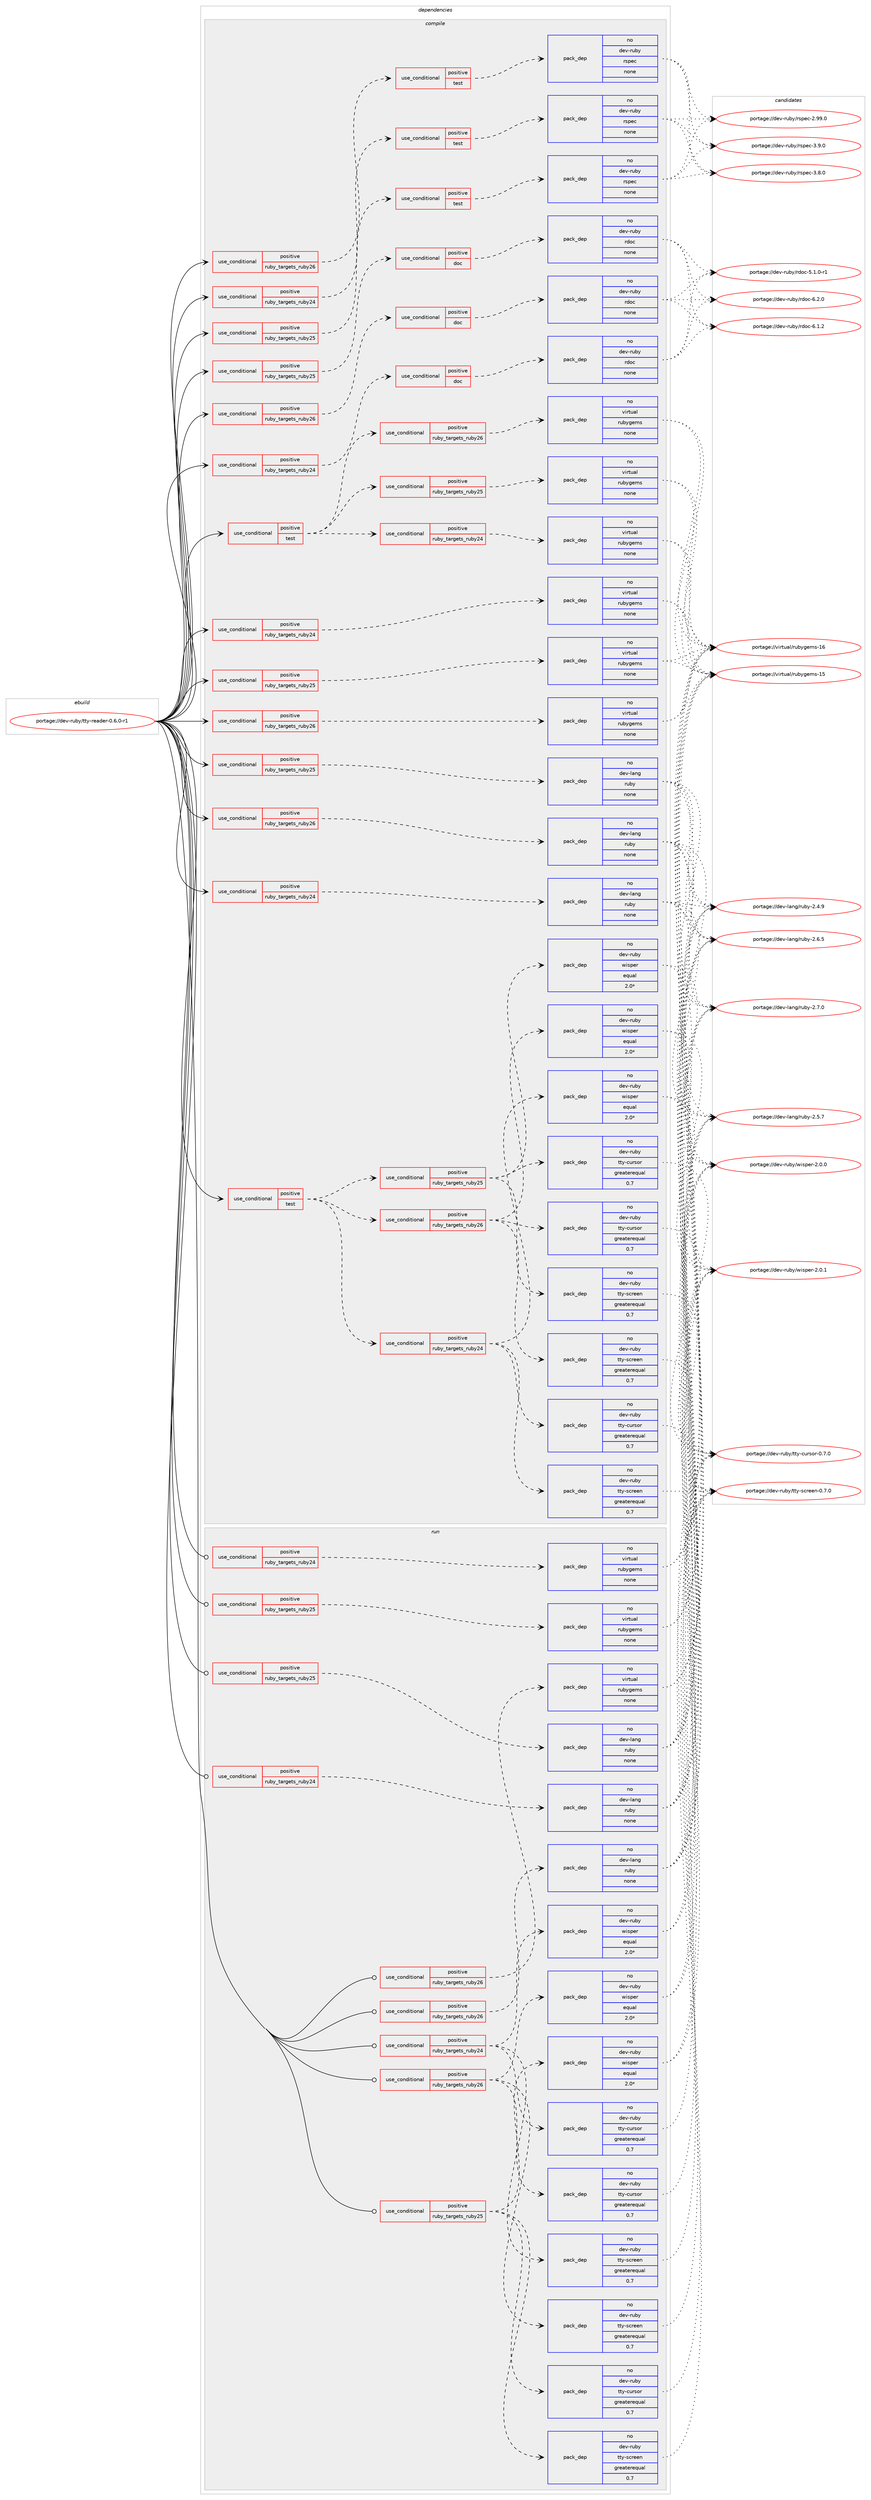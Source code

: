 digraph prolog {

# *************
# Graph options
# *************

newrank=true;
concentrate=true;
compound=true;
graph [rankdir=LR,fontname=Helvetica,fontsize=10,ranksep=1.5];#, ranksep=2.5, nodesep=0.2];
edge  [arrowhead=vee];
node  [fontname=Helvetica,fontsize=10];

# **********
# The ebuild
# **********

subgraph cluster_leftcol {
color=gray;
label=<<i>ebuild</i>>;
id [label="portage://dev-ruby/tty-reader-0.6.0-r1", color=red, width=4, href="../dev-ruby/tty-reader-0.6.0-r1.svg"];
}

# ****************
# The dependencies
# ****************

subgraph cluster_midcol {
color=gray;
label=<<i>dependencies</i>>;
subgraph cluster_compile {
fillcolor="#eeeeee";
style=filled;
label=<<i>compile</i>>;
subgraph cond65859 {
dependency313001 [label=<<TABLE BORDER="0" CELLBORDER="1" CELLSPACING="0" CELLPADDING="4"><TR><TD ROWSPAN="3" CELLPADDING="10">use_conditional</TD></TR><TR><TD>positive</TD></TR><TR><TD>ruby_targets_ruby24</TD></TR></TABLE>>, shape=none, color=red];
subgraph cond65860 {
dependency313002 [label=<<TABLE BORDER="0" CELLBORDER="1" CELLSPACING="0" CELLPADDING="4"><TR><TD ROWSPAN="3" CELLPADDING="10">use_conditional</TD></TR><TR><TD>positive</TD></TR><TR><TD>doc</TD></TR></TABLE>>, shape=none, color=red];
subgraph pack242411 {
dependency313003 [label=<<TABLE BORDER="0" CELLBORDER="1" CELLSPACING="0" CELLPADDING="4" WIDTH="220"><TR><TD ROWSPAN="6" CELLPADDING="30">pack_dep</TD></TR><TR><TD WIDTH="110">no</TD></TR><TR><TD>dev-ruby</TD></TR><TR><TD>rdoc</TD></TR><TR><TD>none</TD></TR><TR><TD></TD></TR></TABLE>>, shape=none, color=blue];
}
dependency313002:e -> dependency313003:w [weight=20,style="dashed",arrowhead="vee"];
}
dependency313001:e -> dependency313002:w [weight=20,style="dashed",arrowhead="vee"];
}
id:e -> dependency313001:w [weight=20,style="solid",arrowhead="vee"];
subgraph cond65861 {
dependency313004 [label=<<TABLE BORDER="0" CELLBORDER="1" CELLSPACING="0" CELLPADDING="4"><TR><TD ROWSPAN="3" CELLPADDING="10">use_conditional</TD></TR><TR><TD>positive</TD></TR><TR><TD>ruby_targets_ruby24</TD></TR></TABLE>>, shape=none, color=red];
subgraph cond65862 {
dependency313005 [label=<<TABLE BORDER="0" CELLBORDER="1" CELLSPACING="0" CELLPADDING="4"><TR><TD ROWSPAN="3" CELLPADDING="10">use_conditional</TD></TR><TR><TD>positive</TD></TR><TR><TD>test</TD></TR></TABLE>>, shape=none, color=red];
subgraph pack242412 {
dependency313006 [label=<<TABLE BORDER="0" CELLBORDER="1" CELLSPACING="0" CELLPADDING="4" WIDTH="220"><TR><TD ROWSPAN="6" CELLPADDING="30">pack_dep</TD></TR><TR><TD WIDTH="110">no</TD></TR><TR><TD>dev-ruby</TD></TR><TR><TD>rspec</TD></TR><TR><TD>none</TD></TR><TR><TD></TD></TR></TABLE>>, shape=none, color=blue];
}
dependency313005:e -> dependency313006:w [weight=20,style="dashed",arrowhead="vee"];
}
dependency313004:e -> dependency313005:w [weight=20,style="dashed",arrowhead="vee"];
}
id:e -> dependency313004:w [weight=20,style="solid",arrowhead="vee"];
subgraph cond65863 {
dependency313007 [label=<<TABLE BORDER="0" CELLBORDER="1" CELLSPACING="0" CELLPADDING="4"><TR><TD ROWSPAN="3" CELLPADDING="10">use_conditional</TD></TR><TR><TD>positive</TD></TR><TR><TD>ruby_targets_ruby24</TD></TR></TABLE>>, shape=none, color=red];
subgraph pack242413 {
dependency313008 [label=<<TABLE BORDER="0" CELLBORDER="1" CELLSPACING="0" CELLPADDING="4" WIDTH="220"><TR><TD ROWSPAN="6" CELLPADDING="30">pack_dep</TD></TR><TR><TD WIDTH="110">no</TD></TR><TR><TD>dev-lang</TD></TR><TR><TD>ruby</TD></TR><TR><TD>none</TD></TR><TR><TD></TD></TR></TABLE>>, shape=none, color=blue];
}
dependency313007:e -> dependency313008:w [weight=20,style="dashed",arrowhead="vee"];
}
id:e -> dependency313007:w [weight=20,style="solid",arrowhead="vee"];
subgraph cond65864 {
dependency313009 [label=<<TABLE BORDER="0" CELLBORDER="1" CELLSPACING="0" CELLPADDING="4"><TR><TD ROWSPAN="3" CELLPADDING="10">use_conditional</TD></TR><TR><TD>positive</TD></TR><TR><TD>ruby_targets_ruby24</TD></TR></TABLE>>, shape=none, color=red];
subgraph pack242414 {
dependency313010 [label=<<TABLE BORDER="0" CELLBORDER="1" CELLSPACING="0" CELLPADDING="4" WIDTH="220"><TR><TD ROWSPAN="6" CELLPADDING="30">pack_dep</TD></TR><TR><TD WIDTH="110">no</TD></TR><TR><TD>virtual</TD></TR><TR><TD>rubygems</TD></TR><TR><TD>none</TD></TR><TR><TD></TD></TR></TABLE>>, shape=none, color=blue];
}
dependency313009:e -> dependency313010:w [weight=20,style="dashed",arrowhead="vee"];
}
id:e -> dependency313009:w [weight=20,style="solid",arrowhead="vee"];
subgraph cond65865 {
dependency313011 [label=<<TABLE BORDER="0" CELLBORDER="1" CELLSPACING="0" CELLPADDING="4"><TR><TD ROWSPAN="3" CELLPADDING="10">use_conditional</TD></TR><TR><TD>positive</TD></TR><TR><TD>ruby_targets_ruby25</TD></TR></TABLE>>, shape=none, color=red];
subgraph cond65866 {
dependency313012 [label=<<TABLE BORDER="0" CELLBORDER="1" CELLSPACING="0" CELLPADDING="4"><TR><TD ROWSPAN="3" CELLPADDING="10">use_conditional</TD></TR><TR><TD>positive</TD></TR><TR><TD>doc</TD></TR></TABLE>>, shape=none, color=red];
subgraph pack242415 {
dependency313013 [label=<<TABLE BORDER="0" CELLBORDER="1" CELLSPACING="0" CELLPADDING="4" WIDTH="220"><TR><TD ROWSPAN="6" CELLPADDING="30">pack_dep</TD></TR><TR><TD WIDTH="110">no</TD></TR><TR><TD>dev-ruby</TD></TR><TR><TD>rdoc</TD></TR><TR><TD>none</TD></TR><TR><TD></TD></TR></TABLE>>, shape=none, color=blue];
}
dependency313012:e -> dependency313013:w [weight=20,style="dashed",arrowhead="vee"];
}
dependency313011:e -> dependency313012:w [weight=20,style="dashed",arrowhead="vee"];
}
id:e -> dependency313011:w [weight=20,style="solid",arrowhead="vee"];
subgraph cond65867 {
dependency313014 [label=<<TABLE BORDER="0" CELLBORDER="1" CELLSPACING="0" CELLPADDING="4"><TR><TD ROWSPAN="3" CELLPADDING="10">use_conditional</TD></TR><TR><TD>positive</TD></TR><TR><TD>ruby_targets_ruby25</TD></TR></TABLE>>, shape=none, color=red];
subgraph cond65868 {
dependency313015 [label=<<TABLE BORDER="0" CELLBORDER="1" CELLSPACING="0" CELLPADDING="4"><TR><TD ROWSPAN="3" CELLPADDING="10">use_conditional</TD></TR><TR><TD>positive</TD></TR><TR><TD>test</TD></TR></TABLE>>, shape=none, color=red];
subgraph pack242416 {
dependency313016 [label=<<TABLE BORDER="0" CELLBORDER="1" CELLSPACING="0" CELLPADDING="4" WIDTH="220"><TR><TD ROWSPAN="6" CELLPADDING="30">pack_dep</TD></TR><TR><TD WIDTH="110">no</TD></TR><TR><TD>dev-ruby</TD></TR><TR><TD>rspec</TD></TR><TR><TD>none</TD></TR><TR><TD></TD></TR></TABLE>>, shape=none, color=blue];
}
dependency313015:e -> dependency313016:w [weight=20,style="dashed",arrowhead="vee"];
}
dependency313014:e -> dependency313015:w [weight=20,style="dashed",arrowhead="vee"];
}
id:e -> dependency313014:w [weight=20,style="solid",arrowhead="vee"];
subgraph cond65869 {
dependency313017 [label=<<TABLE BORDER="0" CELLBORDER="1" CELLSPACING="0" CELLPADDING="4"><TR><TD ROWSPAN="3" CELLPADDING="10">use_conditional</TD></TR><TR><TD>positive</TD></TR><TR><TD>ruby_targets_ruby25</TD></TR></TABLE>>, shape=none, color=red];
subgraph pack242417 {
dependency313018 [label=<<TABLE BORDER="0" CELLBORDER="1" CELLSPACING="0" CELLPADDING="4" WIDTH="220"><TR><TD ROWSPAN="6" CELLPADDING="30">pack_dep</TD></TR><TR><TD WIDTH="110">no</TD></TR><TR><TD>dev-lang</TD></TR><TR><TD>ruby</TD></TR><TR><TD>none</TD></TR><TR><TD></TD></TR></TABLE>>, shape=none, color=blue];
}
dependency313017:e -> dependency313018:w [weight=20,style="dashed",arrowhead="vee"];
}
id:e -> dependency313017:w [weight=20,style="solid",arrowhead="vee"];
subgraph cond65870 {
dependency313019 [label=<<TABLE BORDER="0" CELLBORDER="1" CELLSPACING="0" CELLPADDING="4"><TR><TD ROWSPAN="3" CELLPADDING="10">use_conditional</TD></TR><TR><TD>positive</TD></TR><TR><TD>ruby_targets_ruby25</TD></TR></TABLE>>, shape=none, color=red];
subgraph pack242418 {
dependency313020 [label=<<TABLE BORDER="0" CELLBORDER="1" CELLSPACING="0" CELLPADDING="4" WIDTH="220"><TR><TD ROWSPAN="6" CELLPADDING="30">pack_dep</TD></TR><TR><TD WIDTH="110">no</TD></TR><TR><TD>virtual</TD></TR><TR><TD>rubygems</TD></TR><TR><TD>none</TD></TR><TR><TD></TD></TR></TABLE>>, shape=none, color=blue];
}
dependency313019:e -> dependency313020:w [weight=20,style="dashed",arrowhead="vee"];
}
id:e -> dependency313019:w [weight=20,style="solid",arrowhead="vee"];
subgraph cond65871 {
dependency313021 [label=<<TABLE BORDER="0" CELLBORDER="1" CELLSPACING="0" CELLPADDING="4"><TR><TD ROWSPAN="3" CELLPADDING="10">use_conditional</TD></TR><TR><TD>positive</TD></TR><TR><TD>ruby_targets_ruby26</TD></TR></TABLE>>, shape=none, color=red];
subgraph cond65872 {
dependency313022 [label=<<TABLE BORDER="0" CELLBORDER="1" CELLSPACING="0" CELLPADDING="4"><TR><TD ROWSPAN="3" CELLPADDING="10">use_conditional</TD></TR><TR><TD>positive</TD></TR><TR><TD>doc</TD></TR></TABLE>>, shape=none, color=red];
subgraph pack242419 {
dependency313023 [label=<<TABLE BORDER="0" CELLBORDER="1" CELLSPACING="0" CELLPADDING="4" WIDTH="220"><TR><TD ROWSPAN="6" CELLPADDING="30">pack_dep</TD></TR><TR><TD WIDTH="110">no</TD></TR><TR><TD>dev-ruby</TD></TR><TR><TD>rdoc</TD></TR><TR><TD>none</TD></TR><TR><TD></TD></TR></TABLE>>, shape=none, color=blue];
}
dependency313022:e -> dependency313023:w [weight=20,style="dashed",arrowhead="vee"];
}
dependency313021:e -> dependency313022:w [weight=20,style="dashed",arrowhead="vee"];
}
id:e -> dependency313021:w [weight=20,style="solid",arrowhead="vee"];
subgraph cond65873 {
dependency313024 [label=<<TABLE BORDER="0" CELLBORDER="1" CELLSPACING="0" CELLPADDING="4"><TR><TD ROWSPAN="3" CELLPADDING="10">use_conditional</TD></TR><TR><TD>positive</TD></TR><TR><TD>ruby_targets_ruby26</TD></TR></TABLE>>, shape=none, color=red];
subgraph cond65874 {
dependency313025 [label=<<TABLE BORDER="0" CELLBORDER="1" CELLSPACING="0" CELLPADDING="4"><TR><TD ROWSPAN="3" CELLPADDING="10">use_conditional</TD></TR><TR><TD>positive</TD></TR><TR><TD>test</TD></TR></TABLE>>, shape=none, color=red];
subgraph pack242420 {
dependency313026 [label=<<TABLE BORDER="0" CELLBORDER="1" CELLSPACING="0" CELLPADDING="4" WIDTH="220"><TR><TD ROWSPAN="6" CELLPADDING="30">pack_dep</TD></TR><TR><TD WIDTH="110">no</TD></TR><TR><TD>dev-ruby</TD></TR><TR><TD>rspec</TD></TR><TR><TD>none</TD></TR><TR><TD></TD></TR></TABLE>>, shape=none, color=blue];
}
dependency313025:e -> dependency313026:w [weight=20,style="dashed",arrowhead="vee"];
}
dependency313024:e -> dependency313025:w [weight=20,style="dashed",arrowhead="vee"];
}
id:e -> dependency313024:w [weight=20,style="solid",arrowhead="vee"];
subgraph cond65875 {
dependency313027 [label=<<TABLE BORDER="0" CELLBORDER="1" CELLSPACING="0" CELLPADDING="4"><TR><TD ROWSPAN="3" CELLPADDING="10">use_conditional</TD></TR><TR><TD>positive</TD></TR><TR><TD>ruby_targets_ruby26</TD></TR></TABLE>>, shape=none, color=red];
subgraph pack242421 {
dependency313028 [label=<<TABLE BORDER="0" CELLBORDER="1" CELLSPACING="0" CELLPADDING="4" WIDTH="220"><TR><TD ROWSPAN="6" CELLPADDING="30">pack_dep</TD></TR><TR><TD WIDTH="110">no</TD></TR><TR><TD>dev-lang</TD></TR><TR><TD>ruby</TD></TR><TR><TD>none</TD></TR><TR><TD></TD></TR></TABLE>>, shape=none, color=blue];
}
dependency313027:e -> dependency313028:w [weight=20,style="dashed",arrowhead="vee"];
}
id:e -> dependency313027:w [weight=20,style="solid",arrowhead="vee"];
subgraph cond65876 {
dependency313029 [label=<<TABLE BORDER="0" CELLBORDER="1" CELLSPACING="0" CELLPADDING="4"><TR><TD ROWSPAN="3" CELLPADDING="10">use_conditional</TD></TR><TR><TD>positive</TD></TR><TR><TD>ruby_targets_ruby26</TD></TR></TABLE>>, shape=none, color=red];
subgraph pack242422 {
dependency313030 [label=<<TABLE BORDER="0" CELLBORDER="1" CELLSPACING="0" CELLPADDING="4" WIDTH="220"><TR><TD ROWSPAN="6" CELLPADDING="30">pack_dep</TD></TR><TR><TD WIDTH="110">no</TD></TR><TR><TD>virtual</TD></TR><TR><TD>rubygems</TD></TR><TR><TD>none</TD></TR><TR><TD></TD></TR></TABLE>>, shape=none, color=blue];
}
dependency313029:e -> dependency313030:w [weight=20,style="dashed",arrowhead="vee"];
}
id:e -> dependency313029:w [weight=20,style="solid",arrowhead="vee"];
subgraph cond65877 {
dependency313031 [label=<<TABLE BORDER="0" CELLBORDER="1" CELLSPACING="0" CELLPADDING="4"><TR><TD ROWSPAN="3" CELLPADDING="10">use_conditional</TD></TR><TR><TD>positive</TD></TR><TR><TD>test</TD></TR></TABLE>>, shape=none, color=red];
subgraph cond65878 {
dependency313032 [label=<<TABLE BORDER="0" CELLBORDER="1" CELLSPACING="0" CELLPADDING="4"><TR><TD ROWSPAN="3" CELLPADDING="10">use_conditional</TD></TR><TR><TD>positive</TD></TR><TR><TD>ruby_targets_ruby24</TD></TR></TABLE>>, shape=none, color=red];
subgraph pack242423 {
dependency313033 [label=<<TABLE BORDER="0" CELLBORDER="1" CELLSPACING="0" CELLPADDING="4" WIDTH="220"><TR><TD ROWSPAN="6" CELLPADDING="30">pack_dep</TD></TR><TR><TD WIDTH="110">no</TD></TR><TR><TD>dev-ruby</TD></TR><TR><TD>tty-cursor</TD></TR><TR><TD>greaterequal</TD></TR><TR><TD>0.7</TD></TR></TABLE>>, shape=none, color=blue];
}
dependency313032:e -> dependency313033:w [weight=20,style="dashed",arrowhead="vee"];
subgraph pack242424 {
dependency313034 [label=<<TABLE BORDER="0" CELLBORDER="1" CELLSPACING="0" CELLPADDING="4" WIDTH="220"><TR><TD ROWSPAN="6" CELLPADDING="30">pack_dep</TD></TR><TR><TD WIDTH="110">no</TD></TR><TR><TD>dev-ruby</TD></TR><TR><TD>tty-screen</TD></TR><TR><TD>greaterequal</TD></TR><TR><TD>0.7</TD></TR></TABLE>>, shape=none, color=blue];
}
dependency313032:e -> dependency313034:w [weight=20,style="dashed",arrowhead="vee"];
subgraph pack242425 {
dependency313035 [label=<<TABLE BORDER="0" CELLBORDER="1" CELLSPACING="0" CELLPADDING="4" WIDTH="220"><TR><TD ROWSPAN="6" CELLPADDING="30">pack_dep</TD></TR><TR><TD WIDTH="110">no</TD></TR><TR><TD>dev-ruby</TD></TR><TR><TD>wisper</TD></TR><TR><TD>equal</TD></TR><TR><TD>2.0*</TD></TR></TABLE>>, shape=none, color=blue];
}
dependency313032:e -> dependency313035:w [weight=20,style="dashed",arrowhead="vee"];
}
dependency313031:e -> dependency313032:w [weight=20,style="dashed",arrowhead="vee"];
subgraph cond65879 {
dependency313036 [label=<<TABLE BORDER="0" CELLBORDER="1" CELLSPACING="0" CELLPADDING="4"><TR><TD ROWSPAN="3" CELLPADDING="10">use_conditional</TD></TR><TR><TD>positive</TD></TR><TR><TD>ruby_targets_ruby25</TD></TR></TABLE>>, shape=none, color=red];
subgraph pack242426 {
dependency313037 [label=<<TABLE BORDER="0" CELLBORDER="1" CELLSPACING="0" CELLPADDING="4" WIDTH="220"><TR><TD ROWSPAN="6" CELLPADDING="30">pack_dep</TD></TR><TR><TD WIDTH="110">no</TD></TR><TR><TD>dev-ruby</TD></TR><TR><TD>tty-cursor</TD></TR><TR><TD>greaterequal</TD></TR><TR><TD>0.7</TD></TR></TABLE>>, shape=none, color=blue];
}
dependency313036:e -> dependency313037:w [weight=20,style="dashed",arrowhead="vee"];
subgraph pack242427 {
dependency313038 [label=<<TABLE BORDER="0" CELLBORDER="1" CELLSPACING="0" CELLPADDING="4" WIDTH="220"><TR><TD ROWSPAN="6" CELLPADDING="30">pack_dep</TD></TR><TR><TD WIDTH="110">no</TD></TR><TR><TD>dev-ruby</TD></TR><TR><TD>tty-screen</TD></TR><TR><TD>greaterequal</TD></TR><TR><TD>0.7</TD></TR></TABLE>>, shape=none, color=blue];
}
dependency313036:e -> dependency313038:w [weight=20,style="dashed",arrowhead="vee"];
subgraph pack242428 {
dependency313039 [label=<<TABLE BORDER="0" CELLBORDER="1" CELLSPACING="0" CELLPADDING="4" WIDTH="220"><TR><TD ROWSPAN="6" CELLPADDING="30">pack_dep</TD></TR><TR><TD WIDTH="110">no</TD></TR><TR><TD>dev-ruby</TD></TR><TR><TD>wisper</TD></TR><TR><TD>equal</TD></TR><TR><TD>2.0*</TD></TR></TABLE>>, shape=none, color=blue];
}
dependency313036:e -> dependency313039:w [weight=20,style="dashed",arrowhead="vee"];
}
dependency313031:e -> dependency313036:w [weight=20,style="dashed",arrowhead="vee"];
subgraph cond65880 {
dependency313040 [label=<<TABLE BORDER="0" CELLBORDER="1" CELLSPACING="0" CELLPADDING="4"><TR><TD ROWSPAN="3" CELLPADDING="10">use_conditional</TD></TR><TR><TD>positive</TD></TR><TR><TD>ruby_targets_ruby26</TD></TR></TABLE>>, shape=none, color=red];
subgraph pack242429 {
dependency313041 [label=<<TABLE BORDER="0" CELLBORDER="1" CELLSPACING="0" CELLPADDING="4" WIDTH="220"><TR><TD ROWSPAN="6" CELLPADDING="30">pack_dep</TD></TR><TR><TD WIDTH="110">no</TD></TR><TR><TD>dev-ruby</TD></TR><TR><TD>tty-cursor</TD></TR><TR><TD>greaterequal</TD></TR><TR><TD>0.7</TD></TR></TABLE>>, shape=none, color=blue];
}
dependency313040:e -> dependency313041:w [weight=20,style="dashed",arrowhead="vee"];
subgraph pack242430 {
dependency313042 [label=<<TABLE BORDER="0" CELLBORDER="1" CELLSPACING="0" CELLPADDING="4" WIDTH="220"><TR><TD ROWSPAN="6" CELLPADDING="30">pack_dep</TD></TR><TR><TD WIDTH="110">no</TD></TR><TR><TD>dev-ruby</TD></TR><TR><TD>tty-screen</TD></TR><TR><TD>greaterequal</TD></TR><TR><TD>0.7</TD></TR></TABLE>>, shape=none, color=blue];
}
dependency313040:e -> dependency313042:w [weight=20,style="dashed",arrowhead="vee"];
subgraph pack242431 {
dependency313043 [label=<<TABLE BORDER="0" CELLBORDER="1" CELLSPACING="0" CELLPADDING="4" WIDTH="220"><TR><TD ROWSPAN="6" CELLPADDING="30">pack_dep</TD></TR><TR><TD WIDTH="110">no</TD></TR><TR><TD>dev-ruby</TD></TR><TR><TD>wisper</TD></TR><TR><TD>equal</TD></TR><TR><TD>2.0*</TD></TR></TABLE>>, shape=none, color=blue];
}
dependency313040:e -> dependency313043:w [weight=20,style="dashed",arrowhead="vee"];
}
dependency313031:e -> dependency313040:w [weight=20,style="dashed",arrowhead="vee"];
}
id:e -> dependency313031:w [weight=20,style="solid",arrowhead="vee"];
subgraph cond65881 {
dependency313044 [label=<<TABLE BORDER="0" CELLBORDER="1" CELLSPACING="0" CELLPADDING="4"><TR><TD ROWSPAN="3" CELLPADDING="10">use_conditional</TD></TR><TR><TD>positive</TD></TR><TR><TD>test</TD></TR></TABLE>>, shape=none, color=red];
subgraph cond65882 {
dependency313045 [label=<<TABLE BORDER="0" CELLBORDER="1" CELLSPACING="0" CELLPADDING="4"><TR><TD ROWSPAN="3" CELLPADDING="10">use_conditional</TD></TR><TR><TD>positive</TD></TR><TR><TD>ruby_targets_ruby24</TD></TR></TABLE>>, shape=none, color=red];
subgraph pack242432 {
dependency313046 [label=<<TABLE BORDER="0" CELLBORDER="1" CELLSPACING="0" CELLPADDING="4" WIDTH="220"><TR><TD ROWSPAN="6" CELLPADDING="30">pack_dep</TD></TR><TR><TD WIDTH="110">no</TD></TR><TR><TD>virtual</TD></TR><TR><TD>rubygems</TD></TR><TR><TD>none</TD></TR><TR><TD></TD></TR></TABLE>>, shape=none, color=blue];
}
dependency313045:e -> dependency313046:w [weight=20,style="dashed",arrowhead="vee"];
}
dependency313044:e -> dependency313045:w [weight=20,style="dashed",arrowhead="vee"];
subgraph cond65883 {
dependency313047 [label=<<TABLE BORDER="0" CELLBORDER="1" CELLSPACING="0" CELLPADDING="4"><TR><TD ROWSPAN="3" CELLPADDING="10">use_conditional</TD></TR><TR><TD>positive</TD></TR><TR><TD>ruby_targets_ruby25</TD></TR></TABLE>>, shape=none, color=red];
subgraph pack242433 {
dependency313048 [label=<<TABLE BORDER="0" CELLBORDER="1" CELLSPACING="0" CELLPADDING="4" WIDTH="220"><TR><TD ROWSPAN="6" CELLPADDING="30">pack_dep</TD></TR><TR><TD WIDTH="110">no</TD></TR><TR><TD>virtual</TD></TR><TR><TD>rubygems</TD></TR><TR><TD>none</TD></TR><TR><TD></TD></TR></TABLE>>, shape=none, color=blue];
}
dependency313047:e -> dependency313048:w [weight=20,style="dashed",arrowhead="vee"];
}
dependency313044:e -> dependency313047:w [weight=20,style="dashed",arrowhead="vee"];
subgraph cond65884 {
dependency313049 [label=<<TABLE BORDER="0" CELLBORDER="1" CELLSPACING="0" CELLPADDING="4"><TR><TD ROWSPAN="3" CELLPADDING="10">use_conditional</TD></TR><TR><TD>positive</TD></TR><TR><TD>ruby_targets_ruby26</TD></TR></TABLE>>, shape=none, color=red];
subgraph pack242434 {
dependency313050 [label=<<TABLE BORDER="0" CELLBORDER="1" CELLSPACING="0" CELLPADDING="4" WIDTH="220"><TR><TD ROWSPAN="6" CELLPADDING="30">pack_dep</TD></TR><TR><TD WIDTH="110">no</TD></TR><TR><TD>virtual</TD></TR><TR><TD>rubygems</TD></TR><TR><TD>none</TD></TR><TR><TD></TD></TR></TABLE>>, shape=none, color=blue];
}
dependency313049:e -> dependency313050:w [weight=20,style="dashed",arrowhead="vee"];
}
dependency313044:e -> dependency313049:w [weight=20,style="dashed",arrowhead="vee"];
}
id:e -> dependency313044:w [weight=20,style="solid",arrowhead="vee"];
}
subgraph cluster_compileandrun {
fillcolor="#eeeeee";
style=filled;
label=<<i>compile and run</i>>;
}
subgraph cluster_run {
fillcolor="#eeeeee";
style=filled;
label=<<i>run</i>>;
subgraph cond65885 {
dependency313051 [label=<<TABLE BORDER="0" CELLBORDER="1" CELLSPACING="0" CELLPADDING="4"><TR><TD ROWSPAN="3" CELLPADDING="10">use_conditional</TD></TR><TR><TD>positive</TD></TR><TR><TD>ruby_targets_ruby24</TD></TR></TABLE>>, shape=none, color=red];
subgraph pack242435 {
dependency313052 [label=<<TABLE BORDER="0" CELLBORDER="1" CELLSPACING="0" CELLPADDING="4" WIDTH="220"><TR><TD ROWSPAN="6" CELLPADDING="30">pack_dep</TD></TR><TR><TD WIDTH="110">no</TD></TR><TR><TD>dev-lang</TD></TR><TR><TD>ruby</TD></TR><TR><TD>none</TD></TR><TR><TD></TD></TR></TABLE>>, shape=none, color=blue];
}
dependency313051:e -> dependency313052:w [weight=20,style="dashed",arrowhead="vee"];
}
id:e -> dependency313051:w [weight=20,style="solid",arrowhead="odot"];
subgraph cond65886 {
dependency313053 [label=<<TABLE BORDER="0" CELLBORDER="1" CELLSPACING="0" CELLPADDING="4"><TR><TD ROWSPAN="3" CELLPADDING="10">use_conditional</TD></TR><TR><TD>positive</TD></TR><TR><TD>ruby_targets_ruby24</TD></TR></TABLE>>, shape=none, color=red];
subgraph pack242436 {
dependency313054 [label=<<TABLE BORDER="0" CELLBORDER="1" CELLSPACING="0" CELLPADDING="4" WIDTH="220"><TR><TD ROWSPAN="6" CELLPADDING="30">pack_dep</TD></TR><TR><TD WIDTH="110">no</TD></TR><TR><TD>dev-ruby</TD></TR><TR><TD>tty-cursor</TD></TR><TR><TD>greaterequal</TD></TR><TR><TD>0.7</TD></TR></TABLE>>, shape=none, color=blue];
}
dependency313053:e -> dependency313054:w [weight=20,style="dashed",arrowhead="vee"];
subgraph pack242437 {
dependency313055 [label=<<TABLE BORDER="0" CELLBORDER="1" CELLSPACING="0" CELLPADDING="4" WIDTH="220"><TR><TD ROWSPAN="6" CELLPADDING="30">pack_dep</TD></TR><TR><TD WIDTH="110">no</TD></TR><TR><TD>dev-ruby</TD></TR><TR><TD>tty-screen</TD></TR><TR><TD>greaterequal</TD></TR><TR><TD>0.7</TD></TR></TABLE>>, shape=none, color=blue];
}
dependency313053:e -> dependency313055:w [weight=20,style="dashed",arrowhead="vee"];
subgraph pack242438 {
dependency313056 [label=<<TABLE BORDER="0" CELLBORDER="1" CELLSPACING="0" CELLPADDING="4" WIDTH="220"><TR><TD ROWSPAN="6" CELLPADDING="30">pack_dep</TD></TR><TR><TD WIDTH="110">no</TD></TR><TR><TD>dev-ruby</TD></TR><TR><TD>wisper</TD></TR><TR><TD>equal</TD></TR><TR><TD>2.0*</TD></TR></TABLE>>, shape=none, color=blue];
}
dependency313053:e -> dependency313056:w [weight=20,style="dashed",arrowhead="vee"];
}
id:e -> dependency313053:w [weight=20,style="solid",arrowhead="odot"];
subgraph cond65887 {
dependency313057 [label=<<TABLE BORDER="0" CELLBORDER="1" CELLSPACING="0" CELLPADDING="4"><TR><TD ROWSPAN="3" CELLPADDING="10">use_conditional</TD></TR><TR><TD>positive</TD></TR><TR><TD>ruby_targets_ruby24</TD></TR></TABLE>>, shape=none, color=red];
subgraph pack242439 {
dependency313058 [label=<<TABLE BORDER="0" CELLBORDER="1" CELLSPACING="0" CELLPADDING="4" WIDTH="220"><TR><TD ROWSPAN="6" CELLPADDING="30">pack_dep</TD></TR><TR><TD WIDTH="110">no</TD></TR><TR><TD>virtual</TD></TR><TR><TD>rubygems</TD></TR><TR><TD>none</TD></TR><TR><TD></TD></TR></TABLE>>, shape=none, color=blue];
}
dependency313057:e -> dependency313058:w [weight=20,style="dashed",arrowhead="vee"];
}
id:e -> dependency313057:w [weight=20,style="solid",arrowhead="odot"];
subgraph cond65888 {
dependency313059 [label=<<TABLE BORDER="0" CELLBORDER="1" CELLSPACING="0" CELLPADDING="4"><TR><TD ROWSPAN="3" CELLPADDING="10">use_conditional</TD></TR><TR><TD>positive</TD></TR><TR><TD>ruby_targets_ruby25</TD></TR></TABLE>>, shape=none, color=red];
subgraph pack242440 {
dependency313060 [label=<<TABLE BORDER="0" CELLBORDER="1" CELLSPACING="0" CELLPADDING="4" WIDTH="220"><TR><TD ROWSPAN="6" CELLPADDING="30">pack_dep</TD></TR><TR><TD WIDTH="110">no</TD></TR><TR><TD>dev-lang</TD></TR><TR><TD>ruby</TD></TR><TR><TD>none</TD></TR><TR><TD></TD></TR></TABLE>>, shape=none, color=blue];
}
dependency313059:e -> dependency313060:w [weight=20,style="dashed",arrowhead="vee"];
}
id:e -> dependency313059:w [weight=20,style="solid",arrowhead="odot"];
subgraph cond65889 {
dependency313061 [label=<<TABLE BORDER="0" CELLBORDER="1" CELLSPACING="0" CELLPADDING="4"><TR><TD ROWSPAN="3" CELLPADDING="10">use_conditional</TD></TR><TR><TD>positive</TD></TR><TR><TD>ruby_targets_ruby25</TD></TR></TABLE>>, shape=none, color=red];
subgraph pack242441 {
dependency313062 [label=<<TABLE BORDER="0" CELLBORDER="1" CELLSPACING="0" CELLPADDING="4" WIDTH="220"><TR><TD ROWSPAN="6" CELLPADDING="30">pack_dep</TD></TR><TR><TD WIDTH="110">no</TD></TR><TR><TD>dev-ruby</TD></TR><TR><TD>tty-cursor</TD></TR><TR><TD>greaterequal</TD></TR><TR><TD>0.7</TD></TR></TABLE>>, shape=none, color=blue];
}
dependency313061:e -> dependency313062:w [weight=20,style="dashed",arrowhead="vee"];
subgraph pack242442 {
dependency313063 [label=<<TABLE BORDER="0" CELLBORDER="1" CELLSPACING="0" CELLPADDING="4" WIDTH="220"><TR><TD ROWSPAN="6" CELLPADDING="30">pack_dep</TD></TR><TR><TD WIDTH="110">no</TD></TR><TR><TD>dev-ruby</TD></TR><TR><TD>tty-screen</TD></TR><TR><TD>greaterequal</TD></TR><TR><TD>0.7</TD></TR></TABLE>>, shape=none, color=blue];
}
dependency313061:e -> dependency313063:w [weight=20,style="dashed",arrowhead="vee"];
subgraph pack242443 {
dependency313064 [label=<<TABLE BORDER="0" CELLBORDER="1" CELLSPACING="0" CELLPADDING="4" WIDTH="220"><TR><TD ROWSPAN="6" CELLPADDING="30">pack_dep</TD></TR><TR><TD WIDTH="110">no</TD></TR><TR><TD>dev-ruby</TD></TR><TR><TD>wisper</TD></TR><TR><TD>equal</TD></TR><TR><TD>2.0*</TD></TR></TABLE>>, shape=none, color=blue];
}
dependency313061:e -> dependency313064:w [weight=20,style="dashed",arrowhead="vee"];
}
id:e -> dependency313061:w [weight=20,style="solid",arrowhead="odot"];
subgraph cond65890 {
dependency313065 [label=<<TABLE BORDER="0" CELLBORDER="1" CELLSPACING="0" CELLPADDING="4"><TR><TD ROWSPAN="3" CELLPADDING="10">use_conditional</TD></TR><TR><TD>positive</TD></TR><TR><TD>ruby_targets_ruby25</TD></TR></TABLE>>, shape=none, color=red];
subgraph pack242444 {
dependency313066 [label=<<TABLE BORDER="0" CELLBORDER="1" CELLSPACING="0" CELLPADDING="4" WIDTH="220"><TR><TD ROWSPAN="6" CELLPADDING="30">pack_dep</TD></TR><TR><TD WIDTH="110">no</TD></TR><TR><TD>virtual</TD></TR><TR><TD>rubygems</TD></TR><TR><TD>none</TD></TR><TR><TD></TD></TR></TABLE>>, shape=none, color=blue];
}
dependency313065:e -> dependency313066:w [weight=20,style="dashed",arrowhead="vee"];
}
id:e -> dependency313065:w [weight=20,style="solid",arrowhead="odot"];
subgraph cond65891 {
dependency313067 [label=<<TABLE BORDER="0" CELLBORDER="1" CELLSPACING="0" CELLPADDING="4"><TR><TD ROWSPAN="3" CELLPADDING="10">use_conditional</TD></TR><TR><TD>positive</TD></TR><TR><TD>ruby_targets_ruby26</TD></TR></TABLE>>, shape=none, color=red];
subgraph pack242445 {
dependency313068 [label=<<TABLE BORDER="0" CELLBORDER="1" CELLSPACING="0" CELLPADDING="4" WIDTH="220"><TR><TD ROWSPAN="6" CELLPADDING="30">pack_dep</TD></TR><TR><TD WIDTH="110">no</TD></TR><TR><TD>dev-lang</TD></TR><TR><TD>ruby</TD></TR><TR><TD>none</TD></TR><TR><TD></TD></TR></TABLE>>, shape=none, color=blue];
}
dependency313067:e -> dependency313068:w [weight=20,style="dashed",arrowhead="vee"];
}
id:e -> dependency313067:w [weight=20,style="solid",arrowhead="odot"];
subgraph cond65892 {
dependency313069 [label=<<TABLE BORDER="0" CELLBORDER="1" CELLSPACING="0" CELLPADDING="4"><TR><TD ROWSPAN="3" CELLPADDING="10">use_conditional</TD></TR><TR><TD>positive</TD></TR><TR><TD>ruby_targets_ruby26</TD></TR></TABLE>>, shape=none, color=red];
subgraph pack242446 {
dependency313070 [label=<<TABLE BORDER="0" CELLBORDER="1" CELLSPACING="0" CELLPADDING="4" WIDTH="220"><TR><TD ROWSPAN="6" CELLPADDING="30">pack_dep</TD></TR><TR><TD WIDTH="110">no</TD></TR><TR><TD>dev-ruby</TD></TR><TR><TD>tty-cursor</TD></TR><TR><TD>greaterequal</TD></TR><TR><TD>0.7</TD></TR></TABLE>>, shape=none, color=blue];
}
dependency313069:e -> dependency313070:w [weight=20,style="dashed",arrowhead="vee"];
subgraph pack242447 {
dependency313071 [label=<<TABLE BORDER="0" CELLBORDER="1" CELLSPACING="0" CELLPADDING="4" WIDTH="220"><TR><TD ROWSPAN="6" CELLPADDING="30">pack_dep</TD></TR><TR><TD WIDTH="110">no</TD></TR><TR><TD>dev-ruby</TD></TR><TR><TD>tty-screen</TD></TR><TR><TD>greaterequal</TD></TR><TR><TD>0.7</TD></TR></TABLE>>, shape=none, color=blue];
}
dependency313069:e -> dependency313071:w [weight=20,style="dashed",arrowhead="vee"];
subgraph pack242448 {
dependency313072 [label=<<TABLE BORDER="0" CELLBORDER="1" CELLSPACING="0" CELLPADDING="4" WIDTH="220"><TR><TD ROWSPAN="6" CELLPADDING="30">pack_dep</TD></TR><TR><TD WIDTH="110">no</TD></TR><TR><TD>dev-ruby</TD></TR><TR><TD>wisper</TD></TR><TR><TD>equal</TD></TR><TR><TD>2.0*</TD></TR></TABLE>>, shape=none, color=blue];
}
dependency313069:e -> dependency313072:w [weight=20,style="dashed",arrowhead="vee"];
}
id:e -> dependency313069:w [weight=20,style="solid",arrowhead="odot"];
subgraph cond65893 {
dependency313073 [label=<<TABLE BORDER="0" CELLBORDER="1" CELLSPACING="0" CELLPADDING="4"><TR><TD ROWSPAN="3" CELLPADDING="10">use_conditional</TD></TR><TR><TD>positive</TD></TR><TR><TD>ruby_targets_ruby26</TD></TR></TABLE>>, shape=none, color=red];
subgraph pack242449 {
dependency313074 [label=<<TABLE BORDER="0" CELLBORDER="1" CELLSPACING="0" CELLPADDING="4" WIDTH="220"><TR><TD ROWSPAN="6" CELLPADDING="30">pack_dep</TD></TR><TR><TD WIDTH="110">no</TD></TR><TR><TD>virtual</TD></TR><TR><TD>rubygems</TD></TR><TR><TD>none</TD></TR><TR><TD></TD></TR></TABLE>>, shape=none, color=blue];
}
dependency313073:e -> dependency313074:w [weight=20,style="dashed",arrowhead="vee"];
}
id:e -> dependency313073:w [weight=20,style="solid",arrowhead="odot"];
}
}

# **************
# The candidates
# **************

subgraph cluster_choices {
rank=same;
color=gray;
label=<<i>candidates</i>>;

subgraph choice242411 {
color=black;
nodesep=1;
choice10010111845114117981214711410011199455446504648 [label="portage://dev-ruby/rdoc-6.2.0", color=red, width=4,href="../dev-ruby/rdoc-6.2.0.svg"];
choice10010111845114117981214711410011199455446494650 [label="portage://dev-ruby/rdoc-6.1.2", color=red, width=4,href="../dev-ruby/rdoc-6.1.2.svg"];
choice100101118451141179812147114100111994553464946484511449 [label="portage://dev-ruby/rdoc-5.1.0-r1", color=red, width=4,href="../dev-ruby/rdoc-5.1.0-r1.svg"];
dependency313003:e -> choice10010111845114117981214711410011199455446504648:w [style=dotted,weight="100"];
dependency313003:e -> choice10010111845114117981214711410011199455446494650:w [style=dotted,weight="100"];
dependency313003:e -> choice100101118451141179812147114100111994553464946484511449:w [style=dotted,weight="100"];
}
subgraph choice242412 {
color=black;
nodesep=1;
choice10010111845114117981214711411511210199455146574648 [label="portage://dev-ruby/rspec-3.9.0", color=red, width=4,href="../dev-ruby/rspec-3.9.0.svg"];
choice10010111845114117981214711411511210199455146564648 [label="portage://dev-ruby/rspec-3.8.0", color=red, width=4,href="../dev-ruby/rspec-3.8.0.svg"];
choice1001011184511411798121471141151121019945504657574648 [label="portage://dev-ruby/rspec-2.99.0", color=red, width=4,href="../dev-ruby/rspec-2.99.0.svg"];
dependency313006:e -> choice10010111845114117981214711411511210199455146574648:w [style=dotted,weight="100"];
dependency313006:e -> choice10010111845114117981214711411511210199455146564648:w [style=dotted,weight="100"];
dependency313006:e -> choice1001011184511411798121471141151121019945504657574648:w [style=dotted,weight="100"];
}
subgraph choice242413 {
color=black;
nodesep=1;
choice10010111845108971101034711411798121455046554648 [label="portage://dev-lang/ruby-2.7.0", color=red, width=4,href="../dev-lang/ruby-2.7.0.svg"];
choice10010111845108971101034711411798121455046544653 [label="portage://dev-lang/ruby-2.6.5", color=red, width=4,href="../dev-lang/ruby-2.6.5.svg"];
choice10010111845108971101034711411798121455046534655 [label="portage://dev-lang/ruby-2.5.7", color=red, width=4,href="../dev-lang/ruby-2.5.7.svg"];
choice10010111845108971101034711411798121455046524657 [label="portage://dev-lang/ruby-2.4.9", color=red, width=4,href="../dev-lang/ruby-2.4.9.svg"];
dependency313008:e -> choice10010111845108971101034711411798121455046554648:w [style=dotted,weight="100"];
dependency313008:e -> choice10010111845108971101034711411798121455046544653:w [style=dotted,weight="100"];
dependency313008:e -> choice10010111845108971101034711411798121455046534655:w [style=dotted,weight="100"];
dependency313008:e -> choice10010111845108971101034711411798121455046524657:w [style=dotted,weight="100"];
}
subgraph choice242414 {
color=black;
nodesep=1;
choice118105114116117971084711411798121103101109115454954 [label="portage://virtual/rubygems-16", color=red, width=4,href="../virtual/rubygems-16.svg"];
choice118105114116117971084711411798121103101109115454953 [label="portage://virtual/rubygems-15", color=red, width=4,href="../virtual/rubygems-15.svg"];
dependency313010:e -> choice118105114116117971084711411798121103101109115454954:w [style=dotted,weight="100"];
dependency313010:e -> choice118105114116117971084711411798121103101109115454953:w [style=dotted,weight="100"];
}
subgraph choice242415 {
color=black;
nodesep=1;
choice10010111845114117981214711410011199455446504648 [label="portage://dev-ruby/rdoc-6.2.0", color=red, width=4,href="../dev-ruby/rdoc-6.2.0.svg"];
choice10010111845114117981214711410011199455446494650 [label="portage://dev-ruby/rdoc-6.1.2", color=red, width=4,href="../dev-ruby/rdoc-6.1.2.svg"];
choice100101118451141179812147114100111994553464946484511449 [label="portage://dev-ruby/rdoc-5.1.0-r1", color=red, width=4,href="../dev-ruby/rdoc-5.1.0-r1.svg"];
dependency313013:e -> choice10010111845114117981214711410011199455446504648:w [style=dotted,weight="100"];
dependency313013:e -> choice10010111845114117981214711410011199455446494650:w [style=dotted,weight="100"];
dependency313013:e -> choice100101118451141179812147114100111994553464946484511449:w [style=dotted,weight="100"];
}
subgraph choice242416 {
color=black;
nodesep=1;
choice10010111845114117981214711411511210199455146574648 [label="portage://dev-ruby/rspec-3.9.0", color=red, width=4,href="../dev-ruby/rspec-3.9.0.svg"];
choice10010111845114117981214711411511210199455146564648 [label="portage://dev-ruby/rspec-3.8.0", color=red, width=4,href="../dev-ruby/rspec-3.8.0.svg"];
choice1001011184511411798121471141151121019945504657574648 [label="portage://dev-ruby/rspec-2.99.0", color=red, width=4,href="../dev-ruby/rspec-2.99.0.svg"];
dependency313016:e -> choice10010111845114117981214711411511210199455146574648:w [style=dotted,weight="100"];
dependency313016:e -> choice10010111845114117981214711411511210199455146564648:w [style=dotted,weight="100"];
dependency313016:e -> choice1001011184511411798121471141151121019945504657574648:w [style=dotted,weight="100"];
}
subgraph choice242417 {
color=black;
nodesep=1;
choice10010111845108971101034711411798121455046554648 [label="portage://dev-lang/ruby-2.7.0", color=red, width=4,href="../dev-lang/ruby-2.7.0.svg"];
choice10010111845108971101034711411798121455046544653 [label="portage://dev-lang/ruby-2.6.5", color=red, width=4,href="../dev-lang/ruby-2.6.5.svg"];
choice10010111845108971101034711411798121455046534655 [label="portage://dev-lang/ruby-2.5.7", color=red, width=4,href="../dev-lang/ruby-2.5.7.svg"];
choice10010111845108971101034711411798121455046524657 [label="portage://dev-lang/ruby-2.4.9", color=red, width=4,href="../dev-lang/ruby-2.4.9.svg"];
dependency313018:e -> choice10010111845108971101034711411798121455046554648:w [style=dotted,weight="100"];
dependency313018:e -> choice10010111845108971101034711411798121455046544653:w [style=dotted,weight="100"];
dependency313018:e -> choice10010111845108971101034711411798121455046534655:w [style=dotted,weight="100"];
dependency313018:e -> choice10010111845108971101034711411798121455046524657:w [style=dotted,weight="100"];
}
subgraph choice242418 {
color=black;
nodesep=1;
choice118105114116117971084711411798121103101109115454954 [label="portage://virtual/rubygems-16", color=red, width=4,href="../virtual/rubygems-16.svg"];
choice118105114116117971084711411798121103101109115454953 [label="portage://virtual/rubygems-15", color=red, width=4,href="../virtual/rubygems-15.svg"];
dependency313020:e -> choice118105114116117971084711411798121103101109115454954:w [style=dotted,weight="100"];
dependency313020:e -> choice118105114116117971084711411798121103101109115454953:w [style=dotted,weight="100"];
}
subgraph choice242419 {
color=black;
nodesep=1;
choice10010111845114117981214711410011199455446504648 [label="portage://dev-ruby/rdoc-6.2.0", color=red, width=4,href="../dev-ruby/rdoc-6.2.0.svg"];
choice10010111845114117981214711410011199455446494650 [label="portage://dev-ruby/rdoc-6.1.2", color=red, width=4,href="../dev-ruby/rdoc-6.1.2.svg"];
choice100101118451141179812147114100111994553464946484511449 [label="portage://dev-ruby/rdoc-5.1.0-r1", color=red, width=4,href="../dev-ruby/rdoc-5.1.0-r1.svg"];
dependency313023:e -> choice10010111845114117981214711410011199455446504648:w [style=dotted,weight="100"];
dependency313023:e -> choice10010111845114117981214711410011199455446494650:w [style=dotted,weight="100"];
dependency313023:e -> choice100101118451141179812147114100111994553464946484511449:w [style=dotted,weight="100"];
}
subgraph choice242420 {
color=black;
nodesep=1;
choice10010111845114117981214711411511210199455146574648 [label="portage://dev-ruby/rspec-3.9.0", color=red, width=4,href="../dev-ruby/rspec-3.9.0.svg"];
choice10010111845114117981214711411511210199455146564648 [label="portage://dev-ruby/rspec-3.8.0", color=red, width=4,href="../dev-ruby/rspec-3.8.0.svg"];
choice1001011184511411798121471141151121019945504657574648 [label="portage://dev-ruby/rspec-2.99.0", color=red, width=4,href="../dev-ruby/rspec-2.99.0.svg"];
dependency313026:e -> choice10010111845114117981214711411511210199455146574648:w [style=dotted,weight="100"];
dependency313026:e -> choice10010111845114117981214711411511210199455146564648:w [style=dotted,weight="100"];
dependency313026:e -> choice1001011184511411798121471141151121019945504657574648:w [style=dotted,weight="100"];
}
subgraph choice242421 {
color=black;
nodesep=1;
choice10010111845108971101034711411798121455046554648 [label="portage://dev-lang/ruby-2.7.0", color=red, width=4,href="../dev-lang/ruby-2.7.0.svg"];
choice10010111845108971101034711411798121455046544653 [label="portage://dev-lang/ruby-2.6.5", color=red, width=4,href="../dev-lang/ruby-2.6.5.svg"];
choice10010111845108971101034711411798121455046534655 [label="portage://dev-lang/ruby-2.5.7", color=red, width=4,href="../dev-lang/ruby-2.5.7.svg"];
choice10010111845108971101034711411798121455046524657 [label="portage://dev-lang/ruby-2.4.9", color=red, width=4,href="../dev-lang/ruby-2.4.9.svg"];
dependency313028:e -> choice10010111845108971101034711411798121455046554648:w [style=dotted,weight="100"];
dependency313028:e -> choice10010111845108971101034711411798121455046544653:w [style=dotted,weight="100"];
dependency313028:e -> choice10010111845108971101034711411798121455046534655:w [style=dotted,weight="100"];
dependency313028:e -> choice10010111845108971101034711411798121455046524657:w [style=dotted,weight="100"];
}
subgraph choice242422 {
color=black;
nodesep=1;
choice118105114116117971084711411798121103101109115454954 [label="portage://virtual/rubygems-16", color=red, width=4,href="../virtual/rubygems-16.svg"];
choice118105114116117971084711411798121103101109115454953 [label="portage://virtual/rubygems-15", color=red, width=4,href="../virtual/rubygems-15.svg"];
dependency313030:e -> choice118105114116117971084711411798121103101109115454954:w [style=dotted,weight="100"];
dependency313030:e -> choice118105114116117971084711411798121103101109115454953:w [style=dotted,weight="100"];
}
subgraph choice242423 {
color=black;
nodesep=1;
choice1001011184511411798121471161161214599117114115111114454846554648 [label="portage://dev-ruby/tty-cursor-0.7.0", color=red, width=4,href="../dev-ruby/tty-cursor-0.7.0.svg"];
dependency313033:e -> choice1001011184511411798121471161161214599117114115111114454846554648:w [style=dotted,weight="100"];
}
subgraph choice242424 {
color=black;
nodesep=1;
choice1001011184511411798121471161161214511599114101101110454846554648 [label="portage://dev-ruby/tty-screen-0.7.0", color=red, width=4,href="../dev-ruby/tty-screen-0.7.0.svg"];
dependency313034:e -> choice1001011184511411798121471161161214511599114101101110454846554648:w [style=dotted,weight="100"];
}
subgraph choice242425 {
color=black;
nodesep=1;
choice100101118451141179812147119105115112101114455046484649 [label="portage://dev-ruby/wisper-2.0.1", color=red, width=4,href="../dev-ruby/wisper-2.0.1.svg"];
choice100101118451141179812147119105115112101114455046484648 [label="portage://dev-ruby/wisper-2.0.0", color=red, width=4,href="../dev-ruby/wisper-2.0.0.svg"];
dependency313035:e -> choice100101118451141179812147119105115112101114455046484649:w [style=dotted,weight="100"];
dependency313035:e -> choice100101118451141179812147119105115112101114455046484648:w [style=dotted,weight="100"];
}
subgraph choice242426 {
color=black;
nodesep=1;
choice1001011184511411798121471161161214599117114115111114454846554648 [label="portage://dev-ruby/tty-cursor-0.7.0", color=red, width=4,href="../dev-ruby/tty-cursor-0.7.0.svg"];
dependency313037:e -> choice1001011184511411798121471161161214599117114115111114454846554648:w [style=dotted,weight="100"];
}
subgraph choice242427 {
color=black;
nodesep=1;
choice1001011184511411798121471161161214511599114101101110454846554648 [label="portage://dev-ruby/tty-screen-0.7.0", color=red, width=4,href="../dev-ruby/tty-screen-0.7.0.svg"];
dependency313038:e -> choice1001011184511411798121471161161214511599114101101110454846554648:w [style=dotted,weight="100"];
}
subgraph choice242428 {
color=black;
nodesep=1;
choice100101118451141179812147119105115112101114455046484649 [label="portage://dev-ruby/wisper-2.0.1", color=red, width=4,href="../dev-ruby/wisper-2.0.1.svg"];
choice100101118451141179812147119105115112101114455046484648 [label="portage://dev-ruby/wisper-2.0.0", color=red, width=4,href="../dev-ruby/wisper-2.0.0.svg"];
dependency313039:e -> choice100101118451141179812147119105115112101114455046484649:w [style=dotted,weight="100"];
dependency313039:e -> choice100101118451141179812147119105115112101114455046484648:w [style=dotted,weight="100"];
}
subgraph choice242429 {
color=black;
nodesep=1;
choice1001011184511411798121471161161214599117114115111114454846554648 [label="portage://dev-ruby/tty-cursor-0.7.0", color=red, width=4,href="../dev-ruby/tty-cursor-0.7.0.svg"];
dependency313041:e -> choice1001011184511411798121471161161214599117114115111114454846554648:w [style=dotted,weight="100"];
}
subgraph choice242430 {
color=black;
nodesep=1;
choice1001011184511411798121471161161214511599114101101110454846554648 [label="portage://dev-ruby/tty-screen-0.7.0", color=red, width=4,href="../dev-ruby/tty-screen-0.7.0.svg"];
dependency313042:e -> choice1001011184511411798121471161161214511599114101101110454846554648:w [style=dotted,weight="100"];
}
subgraph choice242431 {
color=black;
nodesep=1;
choice100101118451141179812147119105115112101114455046484649 [label="portage://dev-ruby/wisper-2.0.1", color=red, width=4,href="../dev-ruby/wisper-2.0.1.svg"];
choice100101118451141179812147119105115112101114455046484648 [label="portage://dev-ruby/wisper-2.0.0", color=red, width=4,href="../dev-ruby/wisper-2.0.0.svg"];
dependency313043:e -> choice100101118451141179812147119105115112101114455046484649:w [style=dotted,weight="100"];
dependency313043:e -> choice100101118451141179812147119105115112101114455046484648:w [style=dotted,weight="100"];
}
subgraph choice242432 {
color=black;
nodesep=1;
choice118105114116117971084711411798121103101109115454954 [label="portage://virtual/rubygems-16", color=red, width=4,href="../virtual/rubygems-16.svg"];
choice118105114116117971084711411798121103101109115454953 [label="portage://virtual/rubygems-15", color=red, width=4,href="../virtual/rubygems-15.svg"];
dependency313046:e -> choice118105114116117971084711411798121103101109115454954:w [style=dotted,weight="100"];
dependency313046:e -> choice118105114116117971084711411798121103101109115454953:w [style=dotted,weight="100"];
}
subgraph choice242433 {
color=black;
nodesep=1;
choice118105114116117971084711411798121103101109115454954 [label="portage://virtual/rubygems-16", color=red, width=4,href="../virtual/rubygems-16.svg"];
choice118105114116117971084711411798121103101109115454953 [label="portage://virtual/rubygems-15", color=red, width=4,href="../virtual/rubygems-15.svg"];
dependency313048:e -> choice118105114116117971084711411798121103101109115454954:w [style=dotted,weight="100"];
dependency313048:e -> choice118105114116117971084711411798121103101109115454953:w [style=dotted,weight="100"];
}
subgraph choice242434 {
color=black;
nodesep=1;
choice118105114116117971084711411798121103101109115454954 [label="portage://virtual/rubygems-16", color=red, width=4,href="../virtual/rubygems-16.svg"];
choice118105114116117971084711411798121103101109115454953 [label="portage://virtual/rubygems-15", color=red, width=4,href="../virtual/rubygems-15.svg"];
dependency313050:e -> choice118105114116117971084711411798121103101109115454954:w [style=dotted,weight="100"];
dependency313050:e -> choice118105114116117971084711411798121103101109115454953:w [style=dotted,weight="100"];
}
subgraph choice242435 {
color=black;
nodesep=1;
choice10010111845108971101034711411798121455046554648 [label="portage://dev-lang/ruby-2.7.0", color=red, width=4,href="../dev-lang/ruby-2.7.0.svg"];
choice10010111845108971101034711411798121455046544653 [label="portage://dev-lang/ruby-2.6.5", color=red, width=4,href="../dev-lang/ruby-2.6.5.svg"];
choice10010111845108971101034711411798121455046534655 [label="portage://dev-lang/ruby-2.5.7", color=red, width=4,href="../dev-lang/ruby-2.5.7.svg"];
choice10010111845108971101034711411798121455046524657 [label="portage://dev-lang/ruby-2.4.9", color=red, width=4,href="../dev-lang/ruby-2.4.9.svg"];
dependency313052:e -> choice10010111845108971101034711411798121455046554648:w [style=dotted,weight="100"];
dependency313052:e -> choice10010111845108971101034711411798121455046544653:w [style=dotted,weight="100"];
dependency313052:e -> choice10010111845108971101034711411798121455046534655:w [style=dotted,weight="100"];
dependency313052:e -> choice10010111845108971101034711411798121455046524657:w [style=dotted,weight="100"];
}
subgraph choice242436 {
color=black;
nodesep=1;
choice1001011184511411798121471161161214599117114115111114454846554648 [label="portage://dev-ruby/tty-cursor-0.7.0", color=red, width=4,href="../dev-ruby/tty-cursor-0.7.0.svg"];
dependency313054:e -> choice1001011184511411798121471161161214599117114115111114454846554648:w [style=dotted,weight="100"];
}
subgraph choice242437 {
color=black;
nodesep=1;
choice1001011184511411798121471161161214511599114101101110454846554648 [label="portage://dev-ruby/tty-screen-0.7.0", color=red, width=4,href="../dev-ruby/tty-screen-0.7.0.svg"];
dependency313055:e -> choice1001011184511411798121471161161214511599114101101110454846554648:w [style=dotted,weight="100"];
}
subgraph choice242438 {
color=black;
nodesep=1;
choice100101118451141179812147119105115112101114455046484649 [label="portage://dev-ruby/wisper-2.0.1", color=red, width=4,href="../dev-ruby/wisper-2.0.1.svg"];
choice100101118451141179812147119105115112101114455046484648 [label="portage://dev-ruby/wisper-2.0.0", color=red, width=4,href="../dev-ruby/wisper-2.0.0.svg"];
dependency313056:e -> choice100101118451141179812147119105115112101114455046484649:w [style=dotted,weight="100"];
dependency313056:e -> choice100101118451141179812147119105115112101114455046484648:w [style=dotted,weight="100"];
}
subgraph choice242439 {
color=black;
nodesep=1;
choice118105114116117971084711411798121103101109115454954 [label="portage://virtual/rubygems-16", color=red, width=4,href="../virtual/rubygems-16.svg"];
choice118105114116117971084711411798121103101109115454953 [label="portage://virtual/rubygems-15", color=red, width=4,href="../virtual/rubygems-15.svg"];
dependency313058:e -> choice118105114116117971084711411798121103101109115454954:w [style=dotted,weight="100"];
dependency313058:e -> choice118105114116117971084711411798121103101109115454953:w [style=dotted,weight="100"];
}
subgraph choice242440 {
color=black;
nodesep=1;
choice10010111845108971101034711411798121455046554648 [label="portage://dev-lang/ruby-2.7.0", color=red, width=4,href="../dev-lang/ruby-2.7.0.svg"];
choice10010111845108971101034711411798121455046544653 [label="portage://dev-lang/ruby-2.6.5", color=red, width=4,href="../dev-lang/ruby-2.6.5.svg"];
choice10010111845108971101034711411798121455046534655 [label="portage://dev-lang/ruby-2.5.7", color=red, width=4,href="../dev-lang/ruby-2.5.7.svg"];
choice10010111845108971101034711411798121455046524657 [label="portage://dev-lang/ruby-2.4.9", color=red, width=4,href="../dev-lang/ruby-2.4.9.svg"];
dependency313060:e -> choice10010111845108971101034711411798121455046554648:w [style=dotted,weight="100"];
dependency313060:e -> choice10010111845108971101034711411798121455046544653:w [style=dotted,weight="100"];
dependency313060:e -> choice10010111845108971101034711411798121455046534655:w [style=dotted,weight="100"];
dependency313060:e -> choice10010111845108971101034711411798121455046524657:w [style=dotted,weight="100"];
}
subgraph choice242441 {
color=black;
nodesep=1;
choice1001011184511411798121471161161214599117114115111114454846554648 [label="portage://dev-ruby/tty-cursor-0.7.0", color=red, width=4,href="../dev-ruby/tty-cursor-0.7.0.svg"];
dependency313062:e -> choice1001011184511411798121471161161214599117114115111114454846554648:w [style=dotted,weight="100"];
}
subgraph choice242442 {
color=black;
nodesep=1;
choice1001011184511411798121471161161214511599114101101110454846554648 [label="portage://dev-ruby/tty-screen-0.7.0", color=red, width=4,href="../dev-ruby/tty-screen-0.7.0.svg"];
dependency313063:e -> choice1001011184511411798121471161161214511599114101101110454846554648:w [style=dotted,weight="100"];
}
subgraph choice242443 {
color=black;
nodesep=1;
choice100101118451141179812147119105115112101114455046484649 [label="portage://dev-ruby/wisper-2.0.1", color=red, width=4,href="../dev-ruby/wisper-2.0.1.svg"];
choice100101118451141179812147119105115112101114455046484648 [label="portage://dev-ruby/wisper-2.0.0", color=red, width=4,href="../dev-ruby/wisper-2.0.0.svg"];
dependency313064:e -> choice100101118451141179812147119105115112101114455046484649:w [style=dotted,weight="100"];
dependency313064:e -> choice100101118451141179812147119105115112101114455046484648:w [style=dotted,weight="100"];
}
subgraph choice242444 {
color=black;
nodesep=1;
choice118105114116117971084711411798121103101109115454954 [label="portage://virtual/rubygems-16", color=red, width=4,href="../virtual/rubygems-16.svg"];
choice118105114116117971084711411798121103101109115454953 [label="portage://virtual/rubygems-15", color=red, width=4,href="../virtual/rubygems-15.svg"];
dependency313066:e -> choice118105114116117971084711411798121103101109115454954:w [style=dotted,weight="100"];
dependency313066:e -> choice118105114116117971084711411798121103101109115454953:w [style=dotted,weight="100"];
}
subgraph choice242445 {
color=black;
nodesep=1;
choice10010111845108971101034711411798121455046554648 [label="portage://dev-lang/ruby-2.7.0", color=red, width=4,href="../dev-lang/ruby-2.7.0.svg"];
choice10010111845108971101034711411798121455046544653 [label="portage://dev-lang/ruby-2.6.5", color=red, width=4,href="../dev-lang/ruby-2.6.5.svg"];
choice10010111845108971101034711411798121455046534655 [label="portage://dev-lang/ruby-2.5.7", color=red, width=4,href="../dev-lang/ruby-2.5.7.svg"];
choice10010111845108971101034711411798121455046524657 [label="portage://dev-lang/ruby-2.4.9", color=red, width=4,href="../dev-lang/ruby-2.4.9.svg"];
dependency313068:e -> choice10010111845108971101034711411798121455046554648:w [style=dotted,weight="100"];
dependency313068:e -> choice10010111845108971101034711411798121455046544653:w [style=dotted,weight="100"];
dependency313068:e -> choice10010111845108971101034711411798121455046534655:w [style=dotted,weight="100"];
dependency313068:e -> choice10010111845108971101034711411798121455046524657:w [style=dotted,weight="100"];
}
subgraph choice242446 {
color=black;
nodesep=1;
choice1001011184511411798121471161161214599117114115111114454846554648 [label="portage://dev-ruby/tty-cursor-0.7.0", color=red, width=4,href="../dev-ruby/tty-cursor-0.7.0.svg"];
dependency313070:e -> choice1001011184511411798121471161161214599117114115111114454846554648:w [style=dotted,weight="100"];
}
subgraph choice242447 {
color=black;
nodesep=1;
choice1001011184511411798121471161161214511599114101101110454846554648 [label="portage://dev-ruby/tty-screen-0.7.0", color=red, width=4,href="../dev-ruby/tty-screen-0.7.0.svg"];
dependency313071:e -> choice1001011184511411798121471161161214511599114101101110454846554648:w [style=dotted,weight="100"];
}
subgraph choice242448 {
color=black;
nodesep=1;
choice100101118451141179812147119105115112101114455046484649 [label="portage://dev-ruby/wisper-2.0.1", color=red, width=4,href="../dev-ruby/wisper-2.0.1.svg"];
choice100101118451141179812147119105115112101114455046484648 [label="portage://dev-ruby/wisper-2.0.0", color=red, width=4,href="../dev-ruby/wisper-2.0.0.svg"];
dependency313072:e -> choice100101118451141179812147119105115112101114455046484649:w [style=dotted,weight="100"];
dependency313072:e -> choice100101118451141179812147119105115112101114455046484648:w [style=dotted,weight="100"];
}
subgraph choice242449 {
color=black;
nodesep=1;
choice118105114116117971084711411798121103101109115454954 [label="portage://virtual/rubygems-16", color=red, width=4,href="../virtual/rubygems-16.svg"];
choice118105114116117971084711411798121103101109115454953 [label="portage://virtual/rubygems-15", color=red, width=4,href="../virtual/rubygems-15.svg"];
dependency313074:e -> choice118105114116117971084711411798121103101109115454954:w [style=dotted,weight="100"];
dependency313074:e -> choice118105114116117971084711411798121103101109115454953:w [style=dotted,weight="100"];
}
}

}
